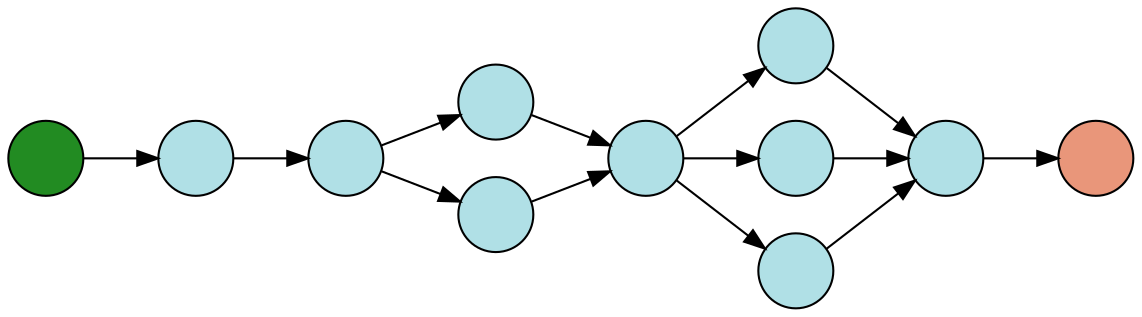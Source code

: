 digraph {
  splines=true;
node [margin=0 fontname=arial fontcolor=black fontsize=12 shape=circle width=0.5 fixedsize=true style=filled fillcolor=powderblue]
  1 [label=""]
  2 [label=""]
  3 [label=""]
  4 [label=""]
  5 [label=""]
  6 [label=""]
  7 [label=""]
  8 [label=""]
  9 [label=""]
  node [margin=0 fontname=arial fontcolor=black fontsize=10 shape=circle width=0.5 fixedsize=true style=filled fillcolor=forestgreen]
  10 [label=""]
  node [margin=0 fontname=arial fontcolor=black fontsize=12 shape=circle width=0.5 fixedsize=true style=filled fillcolor=darksalmon]
  11 [label=""]
rankdir=LR
edge [margin=0 fontname=arial fontcolor=black fontsize=12]
   1 -> 2 [label=""]
   2 -> 3 [label=""]
   2 -> 4 [label=""]
   3 -> 5 [label=""]
   4 -> 5 [label=""]
   5 -> 6 [label=""]
   5 -> 7 [label=""]
   5 -> 8 [label=""]
   6 -> 9 [label=""]
   7 -> 9 [label=""]
   8 -> 9 [label=""]
   10 -> 1 [label=""]
   9 -> 11 [label=""]

  {rank=same 10}
	{rank=same  1 }
	{rank=same  2 }
	{rank=same  3, 4 }
	{rank=same  5 }
	{rank=same  6, 7, 8 }
	{rank=same  9 }
  {rank=same 11}
}
